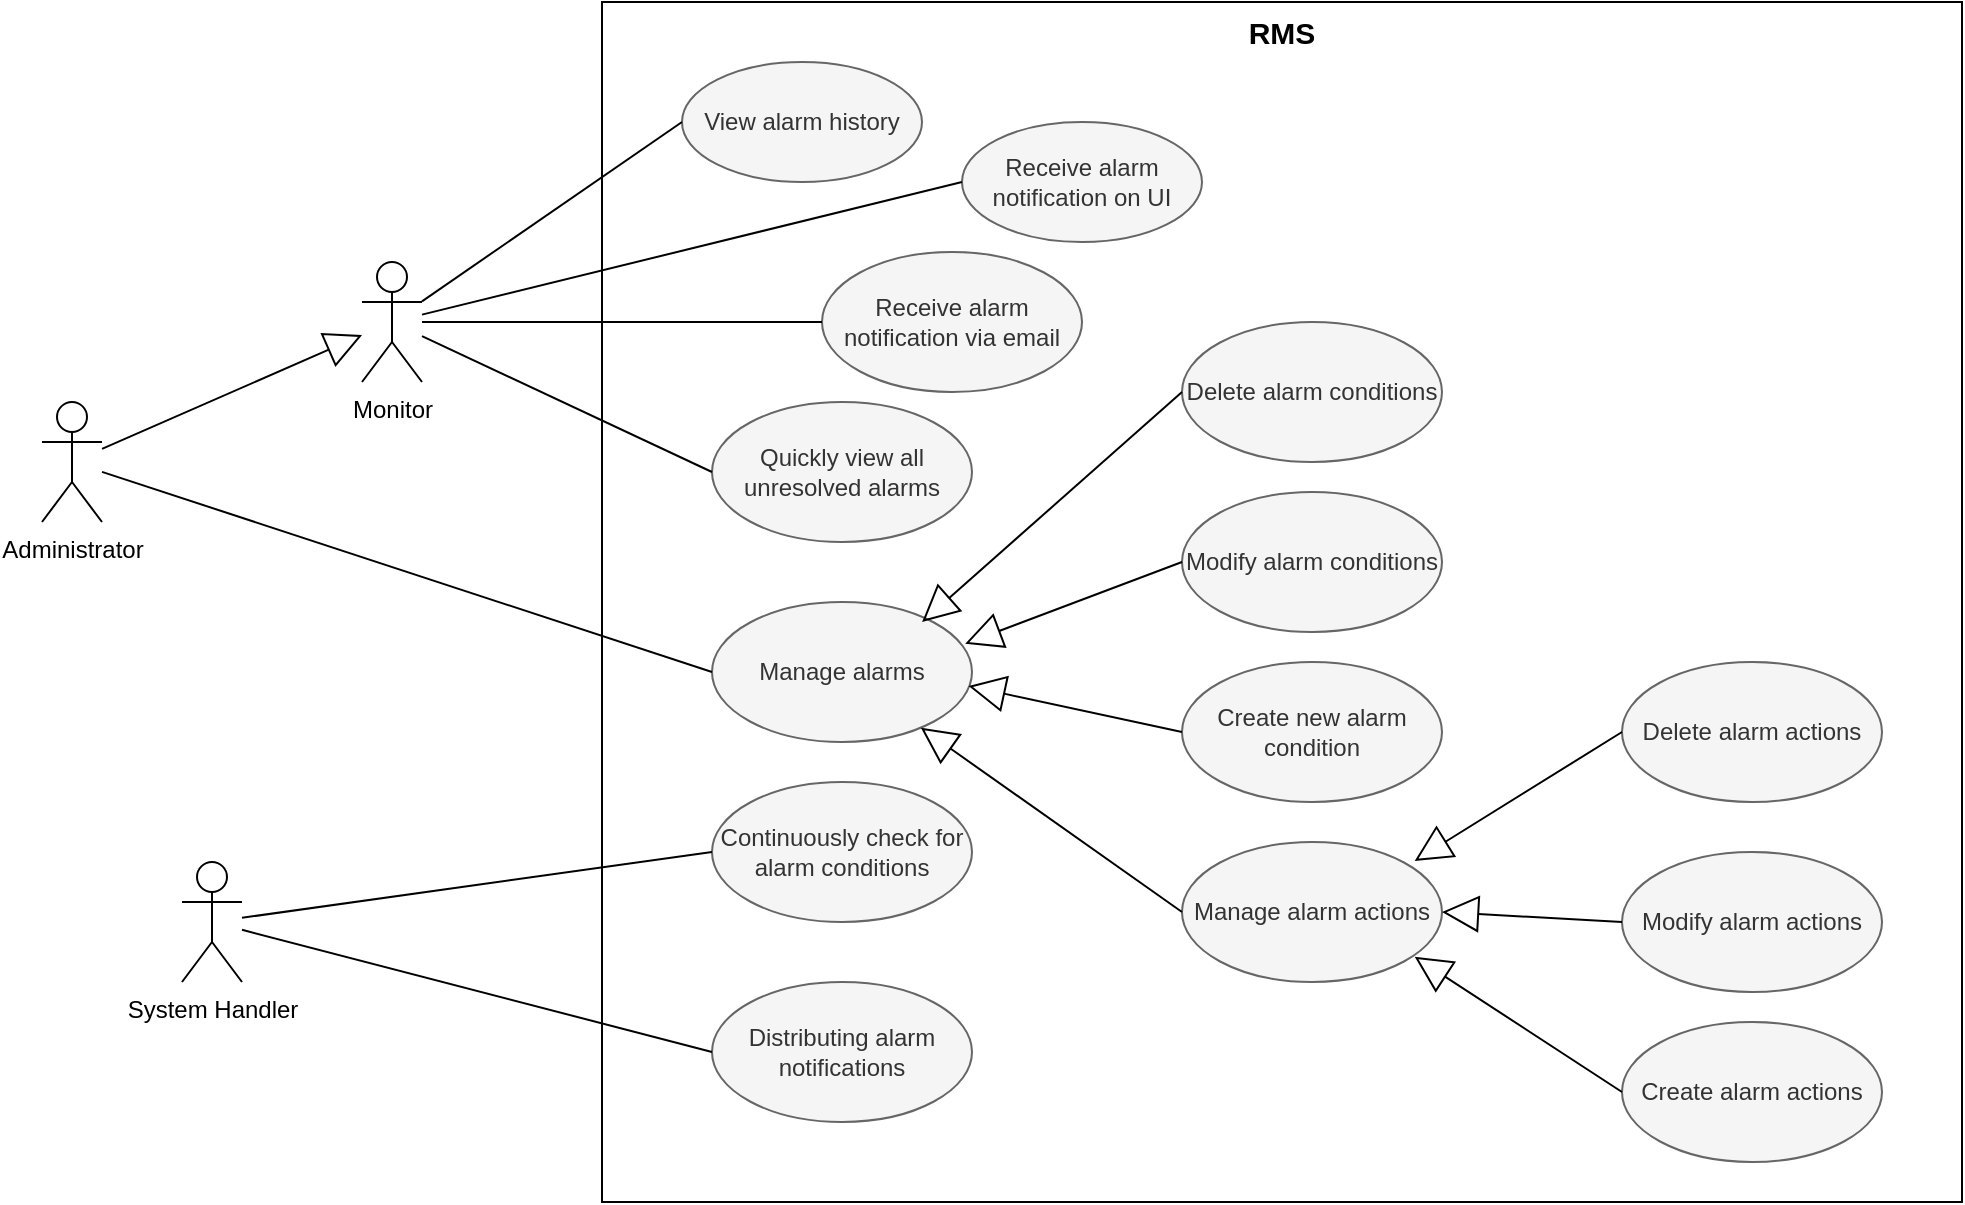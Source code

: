 <mxfile version="23.1.5" type="device">
  <diagram name="Page-1" id="q7bWOxxrzYGh3gGL6_S_">
    <mxGraphModel dx="2924" dy="2304" grid="1" gridSize="10" guides="1" tooltips="1" connect="1" arrows="1" fold="1" page="1" pageScale="1" pageWidth="850" pageHeight="1100" math="0" shadow="0">
      <root>
        <mxCell id="0" />
        <mxCell id="1" parent="0" />
        <mxCell id="vdx9aR_LZm65uiy0afiX-14" value="&lt;b&gt;&lt;font style=&quot;font-size: 15px;&quot;&gt;RMS&lt;/font&gt;&lt;/b&gt;" style="rounded=0;whiteSpace=wrap;html=1;horizontal=1;verticalAlign=top;" vertex="1" parent="1">
          <mxGeometry x="80" y="-550" width="680" height="600" as="geometry" />
        </mxCell>
        <mxCell id="vdx9aR_LZm65uiy0afiX-1" value="View alarm history" style="ellipse;whiteSpace=wrap;html=1;fillColor=#f5f5f5;fontColor=#333333;strokeColor=#666666;" vertex="1" parent="1">
          <mxGeometry x="120" y="-520" width="120" height="60" as="geometry" />
        </mxCell>
        <mxCell id="vdx9aR_LZm65uiy0afiX-2" value="Receive alarm notification on UI" style="ellipse;whiteSpace=wrap;html=1;fillColor=#f5f5f5;fontColor=#333333;strokeColor=#666666;" vertex="1" parent="1">
          <mxGeometry x="260" y="-490" width="120" height="60" as="geometry" />
        </mxCell>
        <mxCell id="vdx9aR_LZm65uiy0afiX-3" value="Receive alarm notification via email" style="ellipse;whiteSpace=wrap;html=1;fillColor=#f5f5f5;fontColor=#333333;strokeColor=#666666;" vertex="1" parent="1">
          <mxGeometry x="190" y="-425" width="130" height="70" as="geometry" />
        </mxCell>
        <mxCell id="vdx9aR_LZm65uiy0afiX-4" value="Manage alarms" style="ellipse;whiteSpace=wrap;html=1;fillColor=#f5f5f5;fontColor=#333333;strokeColor=#666666;" vertex="1" parent="1">
          <mxGeometry x="135" y="-250" width="130" height="70" as="geometry" />
        </mxCell>
        <mxCell id="vdx9aR_LZm65uiy0afiX-5" value="Continuously check for alarm conditions" style="ellipse;whiteSpace=wrap;html=1;fillColor=#f5f5f5;fontColor=#333333;strokeColor=#666666;" vertex="1" parent="1">
          <mxGeometry x="135" y="-160" width="130" height="70" as="geometry" />
        </mxCell>
        <mxCell id="vdx9aR_LZm65uiy0afiX-6" value="Distributing alarm notifications" style="ellipse;whiteSpace=wrap;html=1;fillColor=#f5f5f5;fontColor=#333333;strokeColor=#666666;" vertex="1" parent="1">
          <mxGeometry x="135" y="-60" width="130" height="70" as="geometry" />
        </mxCell>
        <mxCell id="vdx9aR_LZm65uiy0afiX-7" value="Delete alarm actions" style="ellipse;whiteSpace=wrap;html=1;fillColor=#f5f5f5;fontColor=#333333;strokeColor=#666666;" vertex="1" parent="1">
          <mxGeometry x="590" y="-220" width="130" height="70" as="geometry" />
        </mxCell>
        <mxCell id="vdx9aR_LZm65uiy0afiX-8" value="Modify alarm actions" style="ellipse;whiteSpace=wrap;html=1;fillColor=#f5f5f5;fontColor=#333333;strokeColor=#666666;" vertex="1" parent="1">
          <mxGeometry x="590" y="-125" width="130" height="70" as="geometry" />
        </mxCell>
        <mxCell id="vdx9aR_LZm65uiy0afiX-9" value="Create alarm actions" style="ellipse;whiteSpace=wrap;html=1;fillColor=#f5f5f5;fontColor=#333333;strokeColor=#666666;" vertex="1" parent="1">
          <mxGeometry x="590" y="-40" width="130" height="70" as="geometry" />
        </mxCell>
        <mxCell id="vdx9aR_LZm65uiy0afiX-10" value="Delete alarm conditions" style="ellipse;whiteSpace=wrap;html=1;fillColor=#f5f5f5;fontColor=#333333;strokeColor=#666666;" vertex="1" parent="1">
          <mxGeometry x="370" y="-390" width="130" height="70" as="geometry" />
        </mxCell>
        <mxCell id="vdx9aR_LZm65uiy0afiX-11" value="Manage alarm actions" style="ellipse;whiteSpace=wrap;html=1;fillColor=#f5f5f5;fontColor=#333333;strokeColor=#666666;" vertex="1" parent="1">
          <mxGeometry x="370" y="-130" width="130" height="70" as="geometry" />
        </mxCell>
        <mxCell id="vdx9aR_LZm65uiy0afiX-12" value="Modify alarm conditions" style="ellipse;whiteSpace=wrap;html=1;fillColor=#f5f5f5;fontColor=#333333;strokeColor=#666666;" vertex="1" parent="1">
          <mxGeometry x="370" y="-305" width="130" height="70" as="geometry" />
        </mxCell>
        <mxCell id="vdx9aR_LZm65uiy0afiX-13" value="Create new alarm condition" style="ellipse;whiteSpace=wrap;html=1;fillColor=#f5f5f5;fontColor=#333333;strokeColor=#666666;" vertex="1" parent="1">
          <mxGeometry x="370" y="-220" width="130" height="70" as="geometry" />
        </mxCell>
        <mxCell id="vdx9aR_LZm65uiy0afiX-17" value="Monitor" style="shape=umlActor;verticalLabelPosition=bottom;verticalAlign=top;html=1;outlineConnect=0;" vertex="1" parent="1">
          <mxGeometry x="-40" y="-420" width="30" height="60" as="geometry" />
        </mxCell>
        <mxCell id="vdx9aR_LZm65uiy0afiX-18" value="Administrator" style="shape=umlActor;verticalLabelPosition=bottom;verticalAlign=top;html=1;outlineConnect=0;" vertex="1" parent="1">
          <mxGeometry x="-200" y="-350" width="30" height="60" as="geometry" />
        </mxCell>
        <mxCell id="vdx9aR_LZm65uiy0afiX-21" value="System Handler" style="shape=umlActor;verticalLabelPosition=bottom;verticalAlign=top;html=1;outlineConnect=0;" vertex="1" parent="1">
          <mxGeometry x="-130" y="-120" width="30" height="60" as="geometry" />
        </mxCell>
        <mxCell id="vdx9aR_LZm65uiy0afiX-24" value="" style="endArrow=none;html=1;rounded=0;entryX=0;entryY=0.5;entryDx=0;entryDy=0;" edge="1" parent="1" source="vdx9aR_LZm65uiy0afiX-17" target="vdx9aR_LZm65uiy0afiX-1">
          <mxGeometry width="50" height="50" relative="1" as="geometry">
            <mxPoint x="230" y="-260" as="sourcePoint" />
            <mxPoint x="280" y="-310" as="targetPoint" />
          </mxGeometry>
        </mxCell>
        <mxCell id="vdx9aR_LZm65uiy0afiX-25" value="" style="endArrow=none;html=1;rounded=0;entryX=0;entryY=0.5;entryDx=0;entryDy=0;" edge="1" parent="1" source="vdx9aR_LZm65uiy0afiX-17" target="vdx9aR_LZm65uiy0afiX-2">
          <mxGeometry width="50" height="50" relative="1" as="geometry">
            <mxPoint x="-40" y="-460" as="sourcePoint" />
            <mxPoint x="150" y="-470" as="targetPoint" />
          </mxGeometry>
        </mxCell>
        <mxCell id="vdx9aR_LZm65uiy0afiX-26" value="" style="endArrow=none;html=1;rounded=0;entryX=0;entryY=0.5;entryDx=0;entryDy=0;" edge="1" parent="1" source="vdx9aR_LZm65uiy0afiX-17" target="vdx9aR_LZm65uiy0afiX-3">
          <mxGeometry width="50" height="50" relative="1" as="geometry">
            <mxPoint x="-40" y="-460" as="sourcePoint" />
            <mxPoint x="150" y="-390" as="targetPoint" />
          </mxGeometry>
        </mxCell>
        <mxCell id="vdx9aR_LZm65uiy0afiX-28" value="" style="endArrow=none;html=1;rounded=0;entryX=0;entryY=0.5;entryDx=0;entryDy=0;" edge="1" parent="1" source="vdx9aR_LZm65uiy0afiX-18" target="vdx9aR_LZm65uiy0afiX-4">
          <mxGeometry width="50" height="50" relative="1" as="geometry">
            <mxPoint x="210" y="-180" as="sourcePoint" />
            <mxPoint x="260" y="-230" as="targetPoint" />
          </mxGeometry>
        </mxCell>
        <mxCell id="vdx9aR_LZm65uiy0afiX-29" value="" style="endArrow=block;endSize=16;endFill=0;html=1;rounded=0;" edge="1" parent="1" source="vdx9aR_LZm65uiy0afiX-18" target="vdx9aR_LZm65uiy0afiX-17">
          <mxGeometry width="160" relative="1" as="geometry">
            <mxPoint x="160" y="-210" as="sourcePoint" />
            <mxPoint x="320" y="-210" as="targetPoint" />
          </mxGeometry>
        </mxCell>
        <mxCell id="vdx9aR_LZm65uiy0afiX-31" value="" style="endArrow=block;endSize=16;endFill=0;html=1;rounded=0;exitX=0;exitY=0.5;exitDx=0;exitDy=0;entryX=0.808;entryY=0.143;entryDx=0;entryDy=0;entryPerimeter=0;" edge="1" parent="1" source="vdx9aR_LZm65uiy0afiX-10" target="vdx9aR_LZm65uiy0afiX-4">
          <mxGeometry width="160" relative="1" as="geometry">
            <mxPoint x="350" y="-338" as="sourcePoint" />
            <mxPoint x="490" y="-370" as="targetPoint" />
          </mxGeometry>
        </mxCell>
        <mxCell id="vdx9aR_LZm65uiy0afiX-33" value="" style="endArrow=block;endSize=16;endFill=0;html=1;rounded=0;exitX=0;exitY=0.5;exitDx=0;exitDy=0;entryX=0.974;entryY=0.298;entryDx=0;entryDy=0;entryPerimeter=0;" edge="1" parent="1" source="vdx9aR_LZm65uiy0afiX-12" target="vdx9aR_LZm65uiy0afiX-4">
          <mxGeometry width="160" relative="1" as="geometry">
            <mxPoint x="365" y="-415" as="sourcePoint" />
            <mxPoint x="250" y="-230" as="targetPoint" />
          </mxGeometry>
        </mxCell>
        <mxCell id="vdx9aR_LZm65uiy0afiX-34" value="" style="endArrow=block;endSize=16;endFill=0;html=1;rounded=0;exitX=0;exitY=0.5;exitDx=0;exitDy=0;entryX=0.987;entryY=0.6;entryDx=0;entryDy=0;entryPerimeter=0;" edge="1" parent="1" source="vdx9aR_LZm65uiy0afiX-13" target="vdx9aR_LZm65uiy0afiX-4">
          <mxGeometry width="160" relative="1" as="geometry">
            <mxPoint x="365" y="-315" as="sourcePoint" />
            <mxPoint x="264" y="-227" as="targetPoint" />
          </mxGeometry>
        </mxCell>
        <mxCell id="vdx9aR_LZm65uiy0afiX-35" value="" style="endArrow=block;endSize=16;endFill=0;html=1;rounded=0;exitX=0;exitY=0.5;exitDx=0;exitDy=0;" edge="1" parent="1" source="vdx9aR_LZm65uiy0afiX-11" target="vdx9aR_LZm65uiy0afiX-4">
          <mxGeometry width="160" relative="1" as="geometry">
            <mxPoint x="375" y="-305" as="sourcePoint" />
            <mxPoint x="274" y="-217" as="targetPoint" />
          </mxGeometry>
        </mxCell>
        <mxCell id="vdx9aR_LZm65uiy0afiX-37" value="" style="endArrow=block;endSize=16;endFill=0;html=1;rounded=0;exitX=0;exitY=0.5;exitDx=0;exitDy=0;entryX=0.895;entryY=0.135;entryDx=0;entryDy=0;entryPerimeter=0;" edge="1" parent="1" source="vdx9aR_LZm65uiy0afiX-7" target="vdx9aR_LZm65uiy0afiX-11">
          <mxGeometry width="160" relative="1" as="geometry">
            <mxPoint x="517" y="-178.5" as="sourcePoint" />
            <mxPoint x="425" y="-161.5" as="targetPoint" />
          </mxGeometry>
        </mxCell>
        <mxCell id="vdx9aR_LZm65uiy0afiX-38" value="" style="endArrow=block;endSize=16;endFill=0;html=1;rounded=0;exitX=0;exitY=0.5;exitDx=0;exitDy=0;entryX=1;entryY=0.5;entryDx=0;entryDy=0;" edge="1" parent="1" source="vdx9aR_LZm65uiy0afiX-8" target="vdx9aR_LZm65uiy0afiX-11">
          <mxGeometry width="160" relative="1" as="geometry">
            <mxPoint x="560" y="-220" as="sourcePoint" />
            <mxPoint x="496" y="-76" as="targetPoint" />
          </mxGeometry>
        </mxCell>
        <mxCell id="vdx9aR_LZm65uiy0afiX-39" value="" style="endArrow=block;endSize=16;endFill=0;html=1;rounded=0;exitX=0;exitY=0.5;exitDx=0;exitDy=0;entryX=0.895;entryY=0.82;entryDx=0;entryDy=0;entryPerimeter=0;" edge="1" parent="1" source="vdx9aR_LZm65uiy0afiX-9" target="vdx9aR_LZm65uiy0afiX-11">
          <mxGeometry width="160" relative="1" as="geometry">
            <mxPoint x="570" y="-210" as="sourcePoint" />
            <mxPoint x="506" y="-66" as="targetPoint" />
          </mxGeometry>
        </mxCell>
        <mxCell id="vdx9aR_LZm65uiy0afiX-40" value="" style="endArrow=none;html=1;rounded=0;entryX=0;entryY=0.5;entryDx=0;entryDy=0;" edge="1" parent="1" source="vdx9aR_LZm65uiy0afiX-21" target="vdx9aR_LZm65uiy0afiX-5">
          <mxGeometry width="50" height="50" relative="1" as="geometry">
            <mxPoint x="-200" y="-401" as="sourcePoint" />
            <mxPoint x="145" y="-205" as="targetPoint" />
          </mxGeometry>
        </mxCell>
        <mxCell id="vdx9aR_LZm65uiy0afiX-41" value="" style="endArrow=none;html=1;rounded=0;entryX=0;entryY=0.5;entryDx=0;entryDy=0;" edge="1" parent="1" source="vdx9aR_LZm65uiy0afiX-21" target="vdx9aR_LZm65uiy0afiX-6">
          <mxGeometry width="50" height="50" relative="1" as="geometry">
            <mxPoint x="-100" y="-176" as="sourcePoint" />
            <mxPoint x="145" y="-115" as="targetPoint" />
          </mxGeometry>
        </mxCell>
        <mxCell id="vdx9aR_LZm65uiy0afiX-42" value="Quickly view all unresolved alarms" style="ellipse;whiteSpace=wrap;html=1;fillColor=#f5f5f5;fontColor=#333333;strokeColor=#666666;" vertex="1" parent="1">
          <mxGeometry x="135" y="-350" width="130" height="70" as="geometry" />
        </mxCell>
        <mxCell id="vdx9aR_LZm65uiy0afiX-43" value="" style="endArrow=none;html=1;rounded=0;entryX=0;entryY=0.5;entryDx=0;entryDy=0;" edge="1" parent="1" source="vdx9aR_LZm65uiy0afiX-17" target="vdx9aR_LZm65uiy0afiX-42">
          <mxGeometry width="50" height="50" relative="1" as="geometry">
            <mxPoint y="-380" as="sourcePoint" />
            <mxPoint x="145" y="-385" as="targetPoint" />
          </mxGeometry>
        </mxCell>
      </root>
    </mxGraphModel>
  </diagram>
</mxfile>
